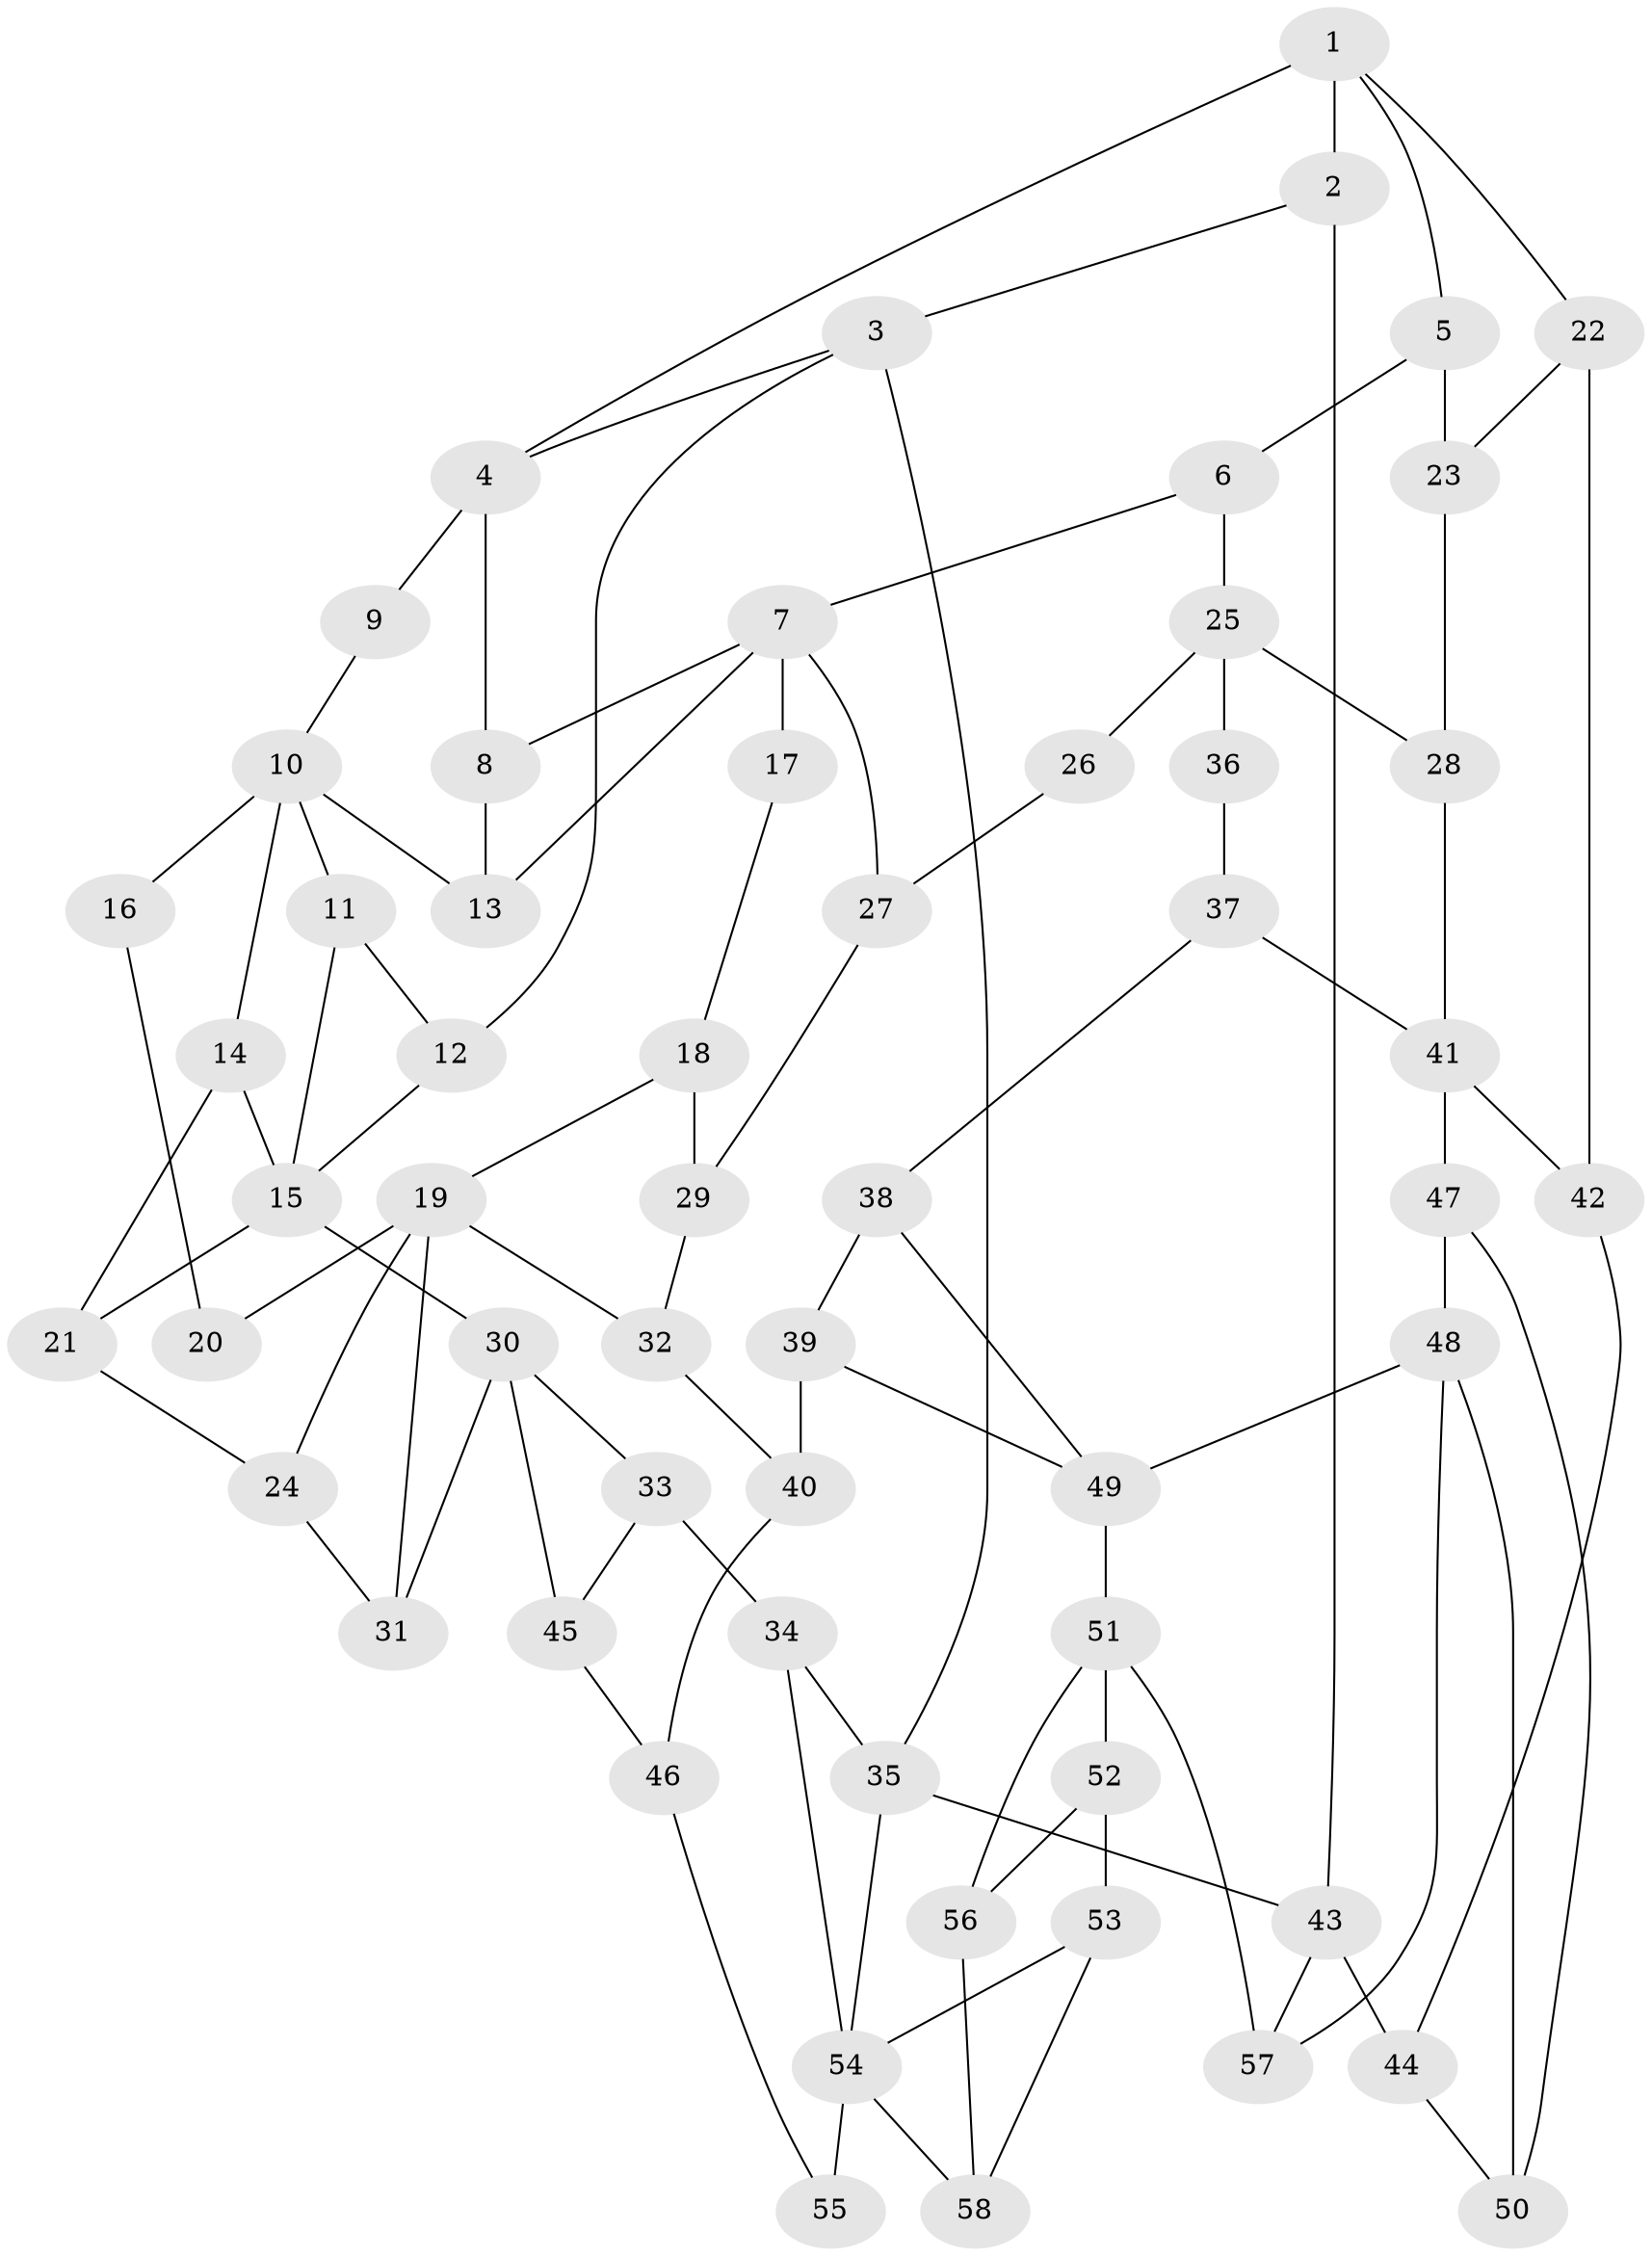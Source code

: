 // original degree distribution, {3: 0.02127659574468085, 6: 0.22340425531914893, 5: 0.5106382978723404, 4: 0.24468085106382978}
// Generated by graph-tools (version 1.1) at 2025/54/03/04/25 22:54:12]
// undirected, 58 vertices, 94 edges
graph export_dot {
  node [color=gray90,style=filled];
  1;
  2;
  3;
  4;
  5;
  6;
  7;
  8;
  9;
  10;
  11;
  12;
  13;
  14;
  15;
  16;
  17;
  18;
  19;
  20;
  21;
  22;
  23;
  24;
  25;
  26;
  27;
  28;
  29;
  30;
  31;
  32;
  33;
  34;
  35;
  36;
  37;
  38;
  39;
  40;
  41;
  42;
  43;
  44;
  45;
  46;
  47;
  48;
  49;
  50;
  51;
  52;
  53;
  54;
  55;
  56;
  57;
  58;
  1 -- 2 [weight=2.0];
  1 -- 4 [weight=1.0];
  1 -- 5 [weight=1.0];
  1 -- 22 [weight=1.0];
  2 -- 3 [weight=1.0];
  2 -- 43 [weight=1.0];
  3 -- 4 [weight=1.0];
  3 -- 12 [weight=1.0];
  3 -- 35 [weight=1.0];
  4 -- 8 [weight=1.0];
  4 -- 9 [weight=2.0];
  5 -- 6 [weight=1.0];
  5 -- 23 [weight=1.0];
  6 -- 7 [weight=1.0];
  6 -- 25 [weight=1.0];
  7 -- 8 [weight=1.0];
  7 -- 13 [weight=1.0];
  7 -- 17 [weight=2.0];
  7 -- 27 [weight=1.0];
  8 -- 13 [weight=1.0];
  9 -- 10 [weight=1.0];
  10 -- 11 [weight=1.0];
  10 -- 13 [weight=1.0];
  10 -- 14 [weight=1.0];
  10 -- 16 [weight=2.0];
  11 -- 12 [weight=1.0];
  11 -- 15 [weight=1.0];
  12 -- 15 [weight=1.0];
  14 -- 15 [weight=1.0];
  14 -- 21 [weight=1.0];
  15 -- 21 [weight=1.0];
  15 -- 30 [weight=2.0];
  16 -- 20 [weight=1.0];
  17 -- 18 [weight=1.0];
  18 -- 19 [weight=1.0];
  18 -- 29 [weight=1.0];
  19 -- 20 [weight=2.0];
  19 -- 24 [weight=1.0];
  19 -- 31 [weight=1.0];
  19 -- 32 [weight=1.0];
  21 -- 24 [weight=1.0];
  22 -- 23 [weight=1.0];
  22 -- 42 [weight=1.0];
  23 -- 28 [weight=1.0];
  24 -- 31 [weight=1.0];
  25 -- 26 [weight=2.0];
  25 -- 28 [weight=1.0];
  25 -- 36 [weight=2.0];
  26 -- 27 [weight=1.0];
  27 -- 29 [weight=1.0];
  28 -- 41 [weight=1.0];
  29 -- 32 [weight=1.0];
  30 -- 31 [weight=1.0];
  30 -- 33 [weight=1.0];
  30 -- 45 [weight=1.0];
  32 -- 40 [weight=1.0];
  33 -- 34 [weight=1.0];
  33 -- 45 [weight=1.0];
  34 -- 35 [weight=1.0];
  34 -- 54 [weight=1.0];
  35 -- 43 [weight=1.0];
  35 -- 54 [weight=1.0];
  36 -- 37 [weight=1.0];
  37 -- 38 [weight=1.0];
  37 -- 41 [weight=1.0];
  38 -- 39 [weight=1.0];
  38 -- 49 [weight=1.0];
  39 -- 40 [weight=1.0];
  39 -- 49 [weight=1.0];
  40 -- 46 [weight=1.0];
  41 -- 42 [weight=1.0];
  41 -- 47 [weight=1.0];
  42 -- 44 [weight=1.0];
  43 -- 44 [weight=1.0];
  43 -- 57 [weight=1.0];
  44 -- 50 [weight=1.0];
  45 -- 46 [weight=1.0];
  46 -- 55 [weight=1.0];
  47 -- 48 [weight=1.0];
  47 -- 50 [weight=1.0];
  48 -- 49 [weight=2.0];
  48 -- 50 [weight=1.0];
  48 -- 57 [weight=1.0];
  49 -- 51 [weight=2.0];
  51 -- 52 [weight=1.0];
  51 -- 56 [weight=1.0];
  51 -- 57 [weight=1.0];
  52 -- 53 [weight=1.0];
  52 -- 56 [weight=1.0];
  53 -- 54 [weight=1.0];
  53 -- 58 [weight=1.0];
  54 -- 55 [weight=2.0];
  54 -- 58 [weight=1.0];
  56 -- 58 [weight=1.0];
}
